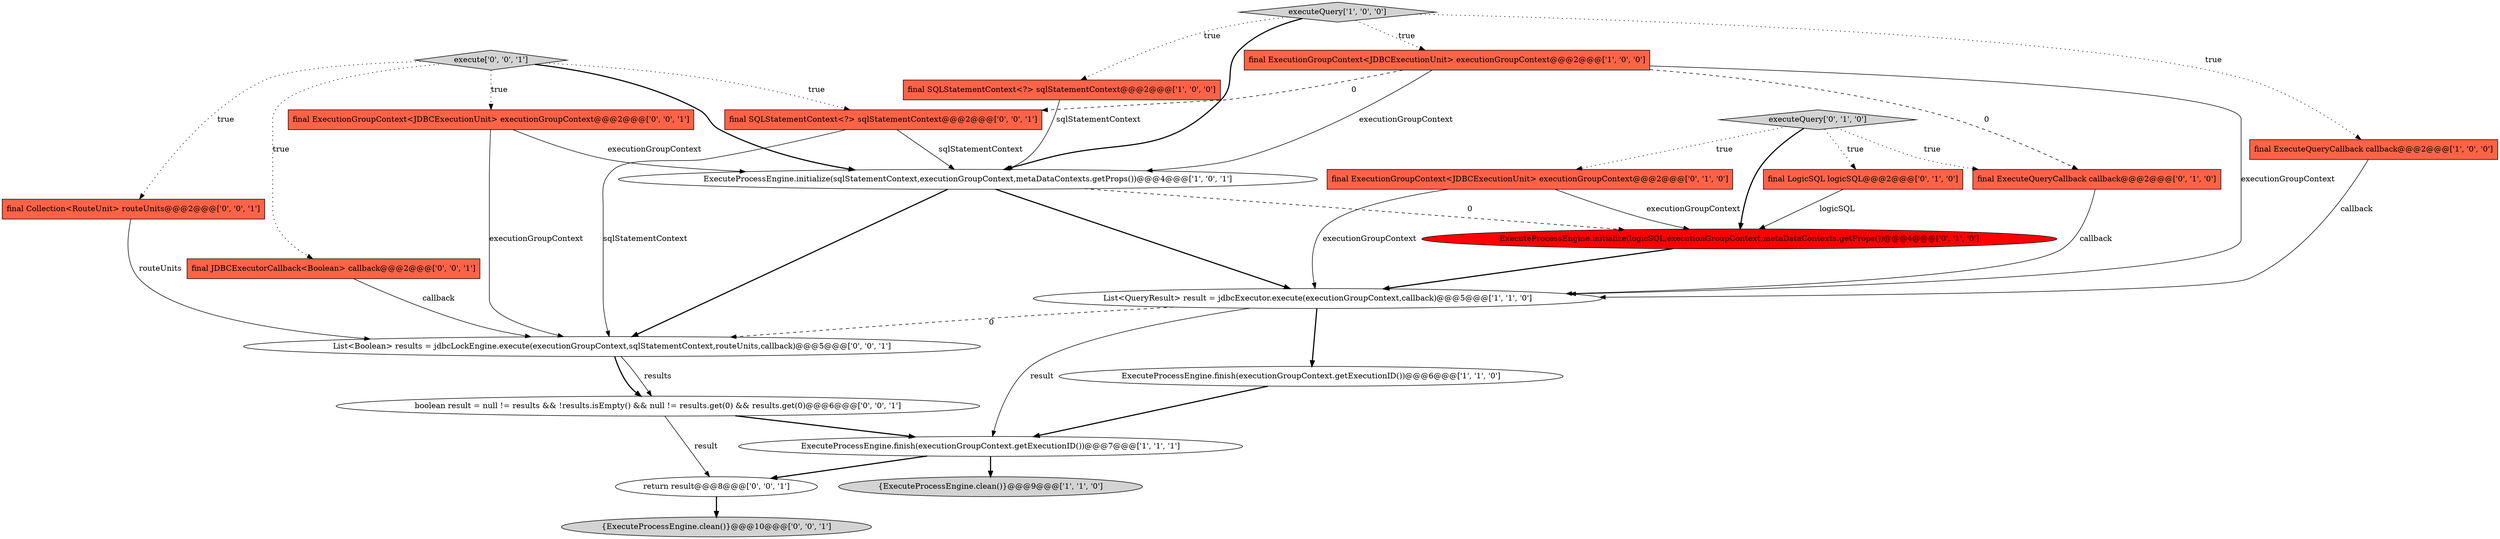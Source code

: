 digraph {
13 [style = filled, label = "final ExecuteQueryCallback callback@@@2@@@['0', '1', '0']", fillcolor = tomato, shape = box image = "AAA1AAABBB2BBB"];
2 [style = filled, label = "ExecuteProcessEngine.finish(executionGroupContext.getExecutionID())@@@6@@@['1', '1', '0']", fillcolor = white, shape = ellipse image = "AAA0AAABBB1BBB"];
14 [style = filled, label = "final Collection<RouteUnit> routeUnits@@@2@@@['0', '0', '1']", fillcolor = tomato, shape = box image = "AAA0AAABBB3BBB"];
20 [style = filled, label = "final JDBCExecutorCallback<Boolean> callback@@@2@@@['0', '0', '1']", fillcolor = tomato, shape = box image = "AAA0AAABBB3BBB"];
10 [style = filled, label = "final LogicSQL logicSQL@@@2@@@['0', '1', '0']", fillcolor = tomato, shape = box image = "AAA0AAABBB2BBB"];
22 [style = filled, label = "final SQLStatementContext<?> sqlStatementContext@@@2@@@['0', '0', '1']", fillcolor = tomato, shape = box image = "AAA0AAABBB3BBB"];
15 [style = filled, label = "List<Boolean> results = jdbcLockEngine.execute(executionGroupContext,sqlStatementContext,routeUnits,callback)@@@5@@@['0', '0', '1']", fillcolor = white, shape = ellipse image = "AAA0AAABBB3BBB"];
12 [style = filled, label = "final ExecutionGroupContext<JDBCExecutionUnit> executionGroupContext@@@2@@@['0', '1', '0']", fillcolor = tomato, shape = box image = "AAA0AAABBB2BBB"];
11 [style = filled, label = "executeQuery['0', '1', '0']", fillcolor = lightgray, shape = diamond image = "AAA0AAABBB2BBB"];
8 [style = filled, label = "ExecuteProcessEngine.finish(executionGroupContext.getExecutionID())@@@7@@@['1', '1', '1']", fillcolor = white, shape = ellipse image = "AAA0AAABBB1BBB"];
0 [style = filled, label = "final ExecuteQueryCallback callback@@@2@@@['1', '0', '0']", fillcolor = tomato, shape = box image = "AAA0AAABBB1BBB"];
16 [style = filled, label = "boolean result = null != results && !results.isEmpty() && null != results.get(0) && results.get(0)@@@6@@@['0', '0', '1']", fillcolor = white, shape = ellipse image = "AAA0AAABBB3BBB"];
7 [style = filled, label = "{ExecuteProcessEngine.clean()}@@@9@@@['1', '1', '0']", fillcolor = lightgray, shape = ellipse image = "AAA0AAABBB1BBB"];
17 [style = filled, label = "{ExecuteProcessEngine.clean()}@@@10@@@['0', '0', '1']", fillcolor = lightgray, shape = ellipse image = "AAA0AAABBB3BBB"];
3 [style = filled, label = "final SQLStatementContext<?> sqlStatementContext@@@2@@@['1', '0', '0']", fillcolor = tomato, shape = box image = "AAA0AAABBB1BBB"];
6 [style = filled, label = "List<QueryResult> result = jdbcExecutor.execute(executionGroupContext,callback)@@@5@@@['1', '1', '0']", fillcolor = white, shape = ellipse image = "AAA0AAABBB1BBB"];
9 [style = filled, label = "ExecuteProcessEngine.initialize(logicSQL,executionGroupContext,metaDataContexts.getProps())@@@4@@@['0', '1', '0']", fillcolor = red, shape = ellipse image = "AAA1AAABBB2BBB"];
18 [style = filled, label = "final ExecutionGroupContext<JDBCExecutionUnit> executionGroupContext@@@2@@@['0', '0', '1']", fillcolor = tomato, shape = box image = "AAA0AAABBB3BBB"];
5 [style = filled, label = "executeQuery['1', '0', '0']", fillcolor = lightgray, shape = diamond image = "AAA0AAABBB1BBB"];
4 [style = filled, label = "final ExecutionGroupContext<JDBCExecutionUnit> executionGroupContext@@@2@@@['1', '0', '0']", fillcolor = tomato, shape = box image = "AAA1AAABBB1BBB"];
21 [style = filled, label = "return result@@@8@@@['0', '0', '1']", fillcolor = white, shape = ellipse image = "AAA0AAABBB3BBB"];
19 [style = filled, label = "execute['0', '0', '1']", fillcolor = lightgray, shape = diamond image = "AAA0AAABBB3BBB"];
1 [style = filled, label = "ExecuteProcessEngine.initialize(sqlStatementContext,executionGroupContext,metaDataContexts.getProps())@@@4@@@['1', '0', '1']", fillcolor = white, shape = ellipse image = "AAA0AAABBB1BBB"];
19->14 [style = dotted, label="true"];
3->1 [style = solid, label="sqlStatementContext"];
20->15 [style = solid, label="callback"];
16->8 [style = bold, label=""];
11->10 [style = dotted, label="true"];
19->20 [style = dotted, label="true"];
1->15 [style = bold, label=""];
11->12 [style = dotted, label="true"];
15->16 [style = solid, label="results"];
19->18 [style = dotted, label="true"];
6->8 [style = solid, label="result"];
4->6 [style = solid, label="executionGroupContext"];
1->9 [style = dashed, label="0"];
5->0 [style = dotted, label="true"];
11->13 [style = dotted, label="true"];
4->22 [style = dashed, label="0"];
5->3 [style = dotted, label="true"];
11->9 [style = bold, label=""];
15->16 [style = bold, label=""];
18->15 [style = solid, label="executionGroupContext"];
12->6 [style = solid, label="executionGroupContext"];
4->1 [style = solid, label="executionGroupContext"];
14->15 [style = solid, label="routeUnits"];
8->7 [style = bold, label=""];
9->6 [style = bold, label=""];
5->4 [style = dotted, label="true"];
6->2 [style = bold, label=""];
0->6 [style = solid, label="callback"];
5->1 [style = bold, label=""];
19->1 [style = bold, label=""];
1->6 [style = bold, label=""];
10->9 [style = solid, label="logicSQL"];
6->15 [style = dashed, label="0"];
16->21 [style = solid, label="result"];
19->22 [style = dotted, label="true"];
8->21 [style = bold, label=""];
22->1 [style = solid, label="sqlStatementContext"];
4->13 [style = dashed, label="0"];
13->6 [style = solid, label="callback"];
12->9 [style = solid, label="executionGroupContext"];
22->15 [style = solid, label="sqlStatementContext"];
21->17 [style = bold, label=""];
2->8 [style = bold, label=""];
18->1 [style = solid, label="executionGroupContext"];
}
